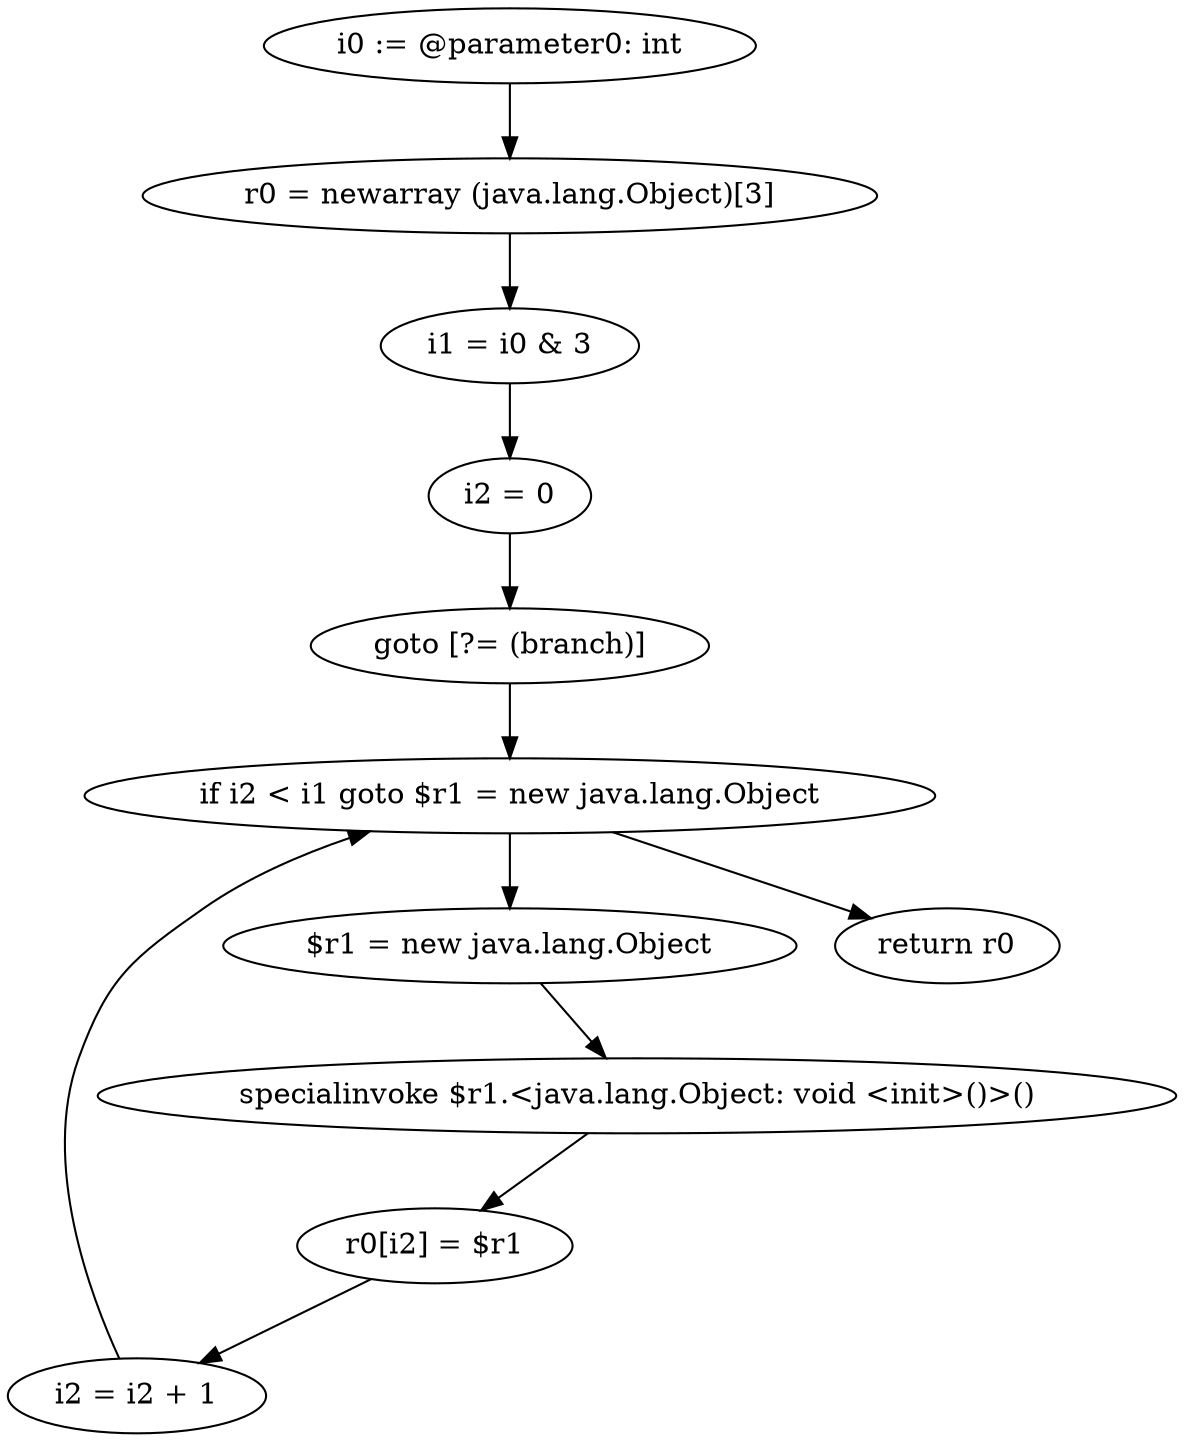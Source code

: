 digraph "unitGraph" {
    "i0 := @parameter0: int"
    "r0 = newarray (java.lang.Object)[3]"
    "i1 = i0 & 3"
    "i2 = 0"
    "goto [?= (branch)]"
    "$r1 = new java.lang.Object"
    "specialinvoke $r1.<java.lang.Object: void <init>()>()"
    "r0[i2] = $r1"
    "i2 = i2 + 1"
    "if i2 < i1 goto $r1 = new java.lang.Object"
    "return r0"
    "i0 := @parameter0: int"->"r0 = newarray (java.lang.Object)[3]";
    "r0 = newarray (java.lang.Object)[3]"->"i1 = i0 & 3";
    "i1 = i0 & 3"->"i2 = 0";
    "i2 = 0"->"goto [?= (branch)]";
    "goto [?= (branch)]"->"if i2 < i1 goto $r1 = new java.lang.Object";
    "$r1 = new java.lang.Object"->"specialinvoke $r1.<java.lang.Object: void <init>()>()";
    "specialinvoke $r1.<java.lang.Object: void <init>()>()"->"r0[i2] = $r1";
    "r0[i2] = $r1"->"i2 = i2 + 1";
    "i2 = i2 + 1"->"if i2 < i1 goto $r1 = new java.lang.Object";
    "if i2 < i1 goto $r1 = new java.lang.Object"->"return r0";
    "if i2 < i1 goto $r1 = new java.lang.Object"->"$r1 = new java.lang.Object";
}
